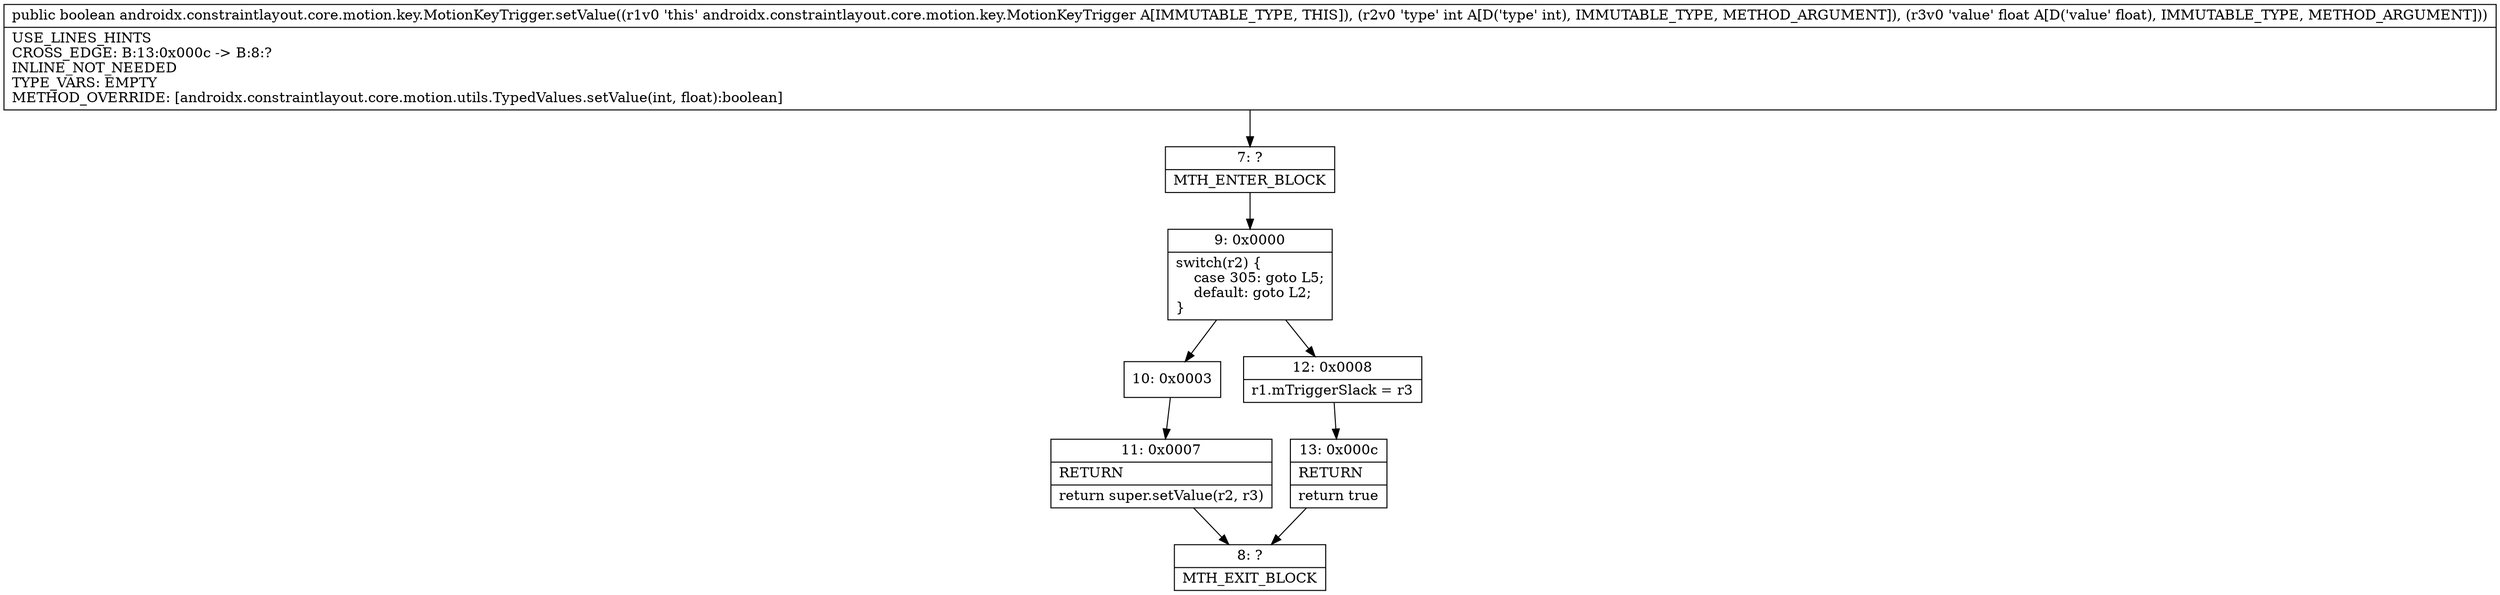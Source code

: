 digraph "CFG forandroidx.constraintlayout.core.motion.key.MotionKeyTrigger.setValue(IF)Z" {
Node_7 [shape=record,label="{7\:\ ?|MTH_ENTER_BLOCK\l}"];
Node_9 [shape=record,label="{9\:\ 0x0000|switch(r2) \{\l    case 305: goto L5;\l    default: goto L2;\l\}\l}"];
Node_10 [shape=record,label="{10\:\ 0x0003}"];
Node_11 [shape=record,label="{11\:\ 0x0007|RETURN\l|return super.setValue(r2, r3)\l}"];
Node_8 [shape=record,label="{8\:\ ?|MTH_EXIT_BLOCK\l}"];
Node_12 [shape=record,label="{12\:\ 0x0008|r1.mTriggerSlack = r3\l}"];
Node_13 [shape=record,label="{13\:\ 0x000c|RETURN\l|return true\l}"];
MethodNode[shape=record,label="{public boolean androidx.constraintlayout.core.motion.key.MotionKeyTrigger.setValue((r1v0 'this' androidx.constraintlayout.core.motion.key.MotionKeyTrigger A[IMMUTABLE_TYPE, THIS]), (r2v0 'type' int A[D('type' int), IMMUTABLE_TYPE, METHOD_ARGUMENT]), (r3v0 'value' float A[D('value' float), IMMUTABLE_TYPE, METHOD_ARGUMENT]))  | USE_LINES_HINTS\lCROSS_EDGE: B:13:0x000c \-\> B:8:?\lINLINE_NOT_NEEDED\lTYPE_VARS: EMPTY\lMETHOD_OVERRIDE: [androidx.constraintlayout.core.motion.utils.TypedValues.setValue(int, float):boolean]\l}"];
MethodNode -> Node_7;Node_7 -> Node_9;
Node_9 -> Node_10;
Node_9 -> Node_12;
Node_10 -> Node_11;
Node_11 -> Node_8;
Node_12 -> Node_13;
Node_13 -> Node_8;
}

